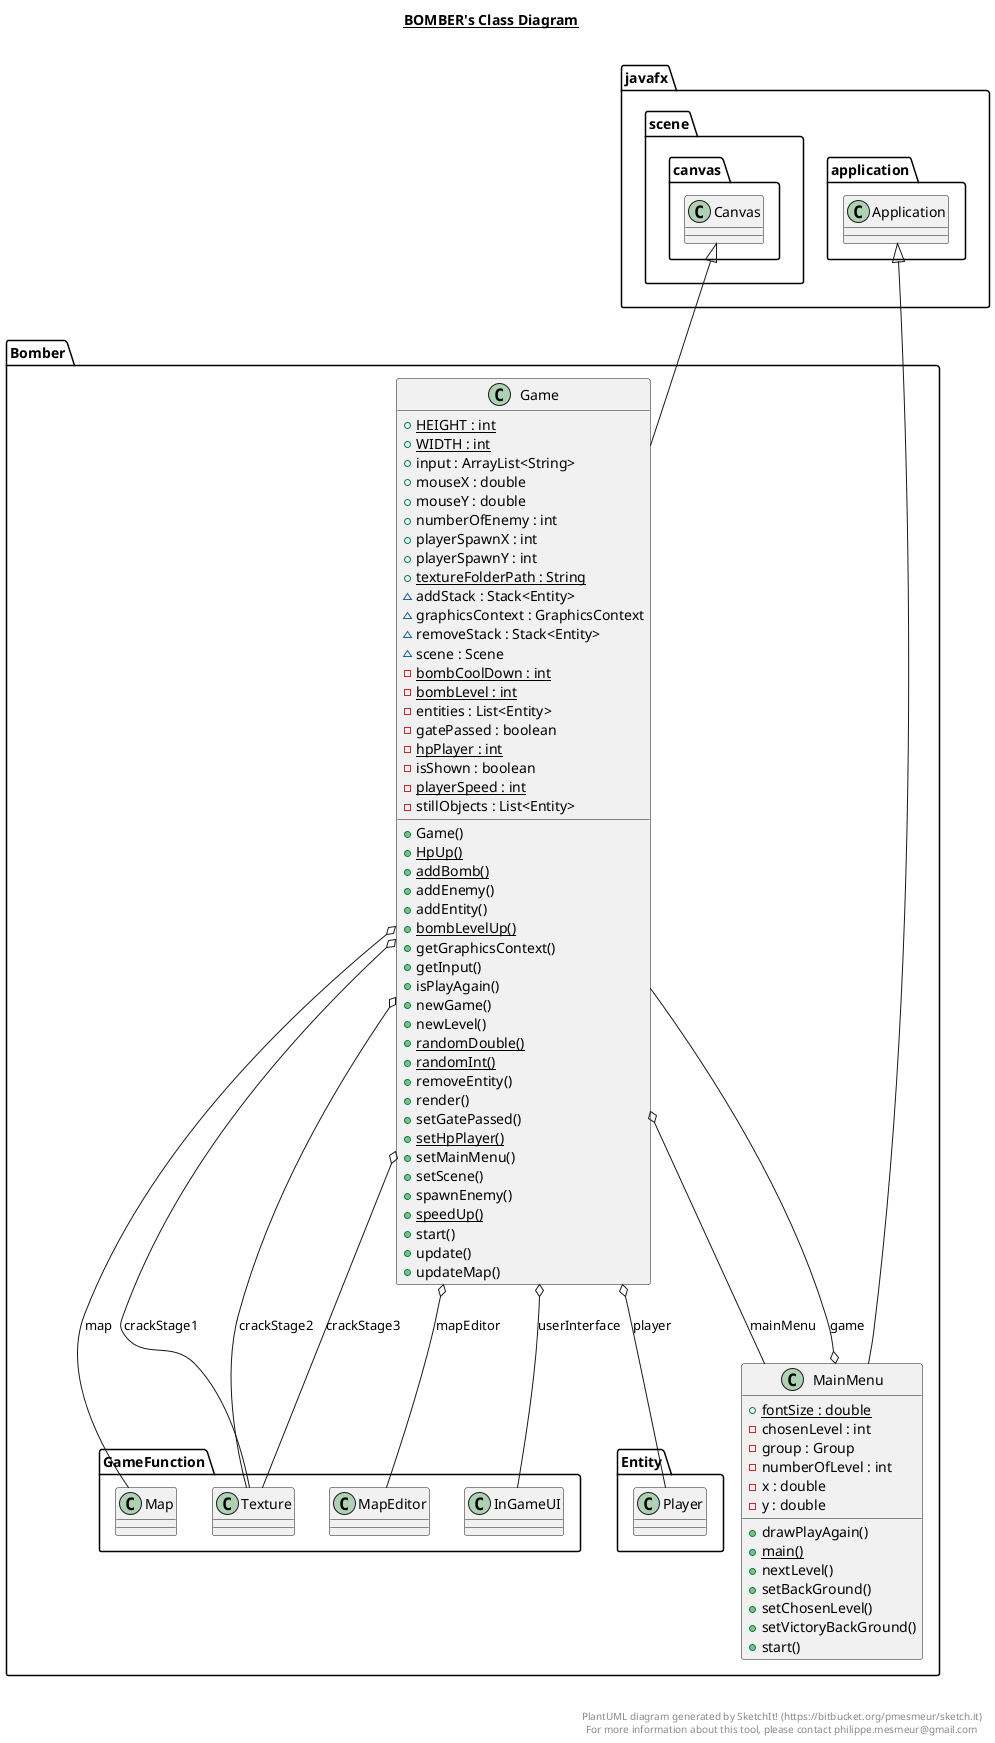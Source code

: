 @startuml

title __BOMBER's Class Diagram__\n

  namespace Bomber {
    class Bomber.Game {
        {static} + HEIGHT : int
        {static} + WIDTH : int
        + input : ArrayList<String>
        + mouseX : double
        + mouseY : double
        + numberOfEnemy : int
        + playerSpawnX : int
        + playerSpawnY : int
        {static} + textureFolderPath : String
        ~ addStack : Stack<Entity>
        ~ graphicsContext : GraphicsContext
        ~ removeStack : Stack<Entity>
        ~ scene : Scene
        {static} - bombCoolDown : int
        {static} - bombLevel : int
        - entities : List<Entity>
        - gatePassed : boolean
        {static} - hpPlayer : int
        - isShown : boolean
        {static} - playerSpeed : int
        - stillObjects : List<Entity>
        + Game()
        {static} + HpUp()
        {static} + addBomb()
        + addEnemy()
        + addEntity()
        {static} + bombLevelUp()
        + getGraphicsContext()
        + getInput()
        + isPlayAgain()
        + newGame()
        + newLevel()
        {static} + randomDouble()
        {static} + randomInt()
        + removeEntity()
        + render()
        + setGatePassed()
        {static} + setHpPlayer()
        + setMainMenu()
        + setScene()
        + spawnEnemy()
        {static} + speedUp()
        + start()
        + update()
        + updateMap()
    }
  }
  

  namespace Bomber {
    class Bomber.MainMenu {
        {static} + fontSize : double
        - chosenLevel : int
        - group : Group
        - numberOfLevel : int
        - x : double
        - y : double
        + drawPlayAgain()
        {static} + main()
        + nextLevel()
        + setBackGround()
        + setChosenLevel()
        + setVictoryBackGround()
        + start()
    }
  }
  

  Bomber.Game -up-|> javafx.scene.canvas.Canvas
  Bomber.Game o-- Bomber.GameFunction.Map : map
  Bomber.Game o-- Bomber.GameFunction.Texture : crackStage1
  Bomber.Game o-- Bomber.GameFunction.Texture : crackStage2
  Bomber.Game o-- Bomber.GameFunction.Texture : crackStage3
  Bomber.Game o-- Bomber.MainMenu : mainMenu
  Bomber.Game o-- Bomber.GameFunction.MapEditor : mapEditor
  Bomber.Game o-- Bomber.Entity.Player : player
  Bomber.Game o-- Bomber.GameFunction.InGameUI : userInterface
  Bomber.MainMenu -up-|> javafx.application.Application
  Bomber.MainMenu o-- Bomber.Game : game


right footer


PlantUML diagram generated by SketchIt! (https://bitbucket.org/pmesmeur/sketch.it)
For more information about this tool, please contact philippe.mesmeur@gmail.com
endfooter

@enduml
